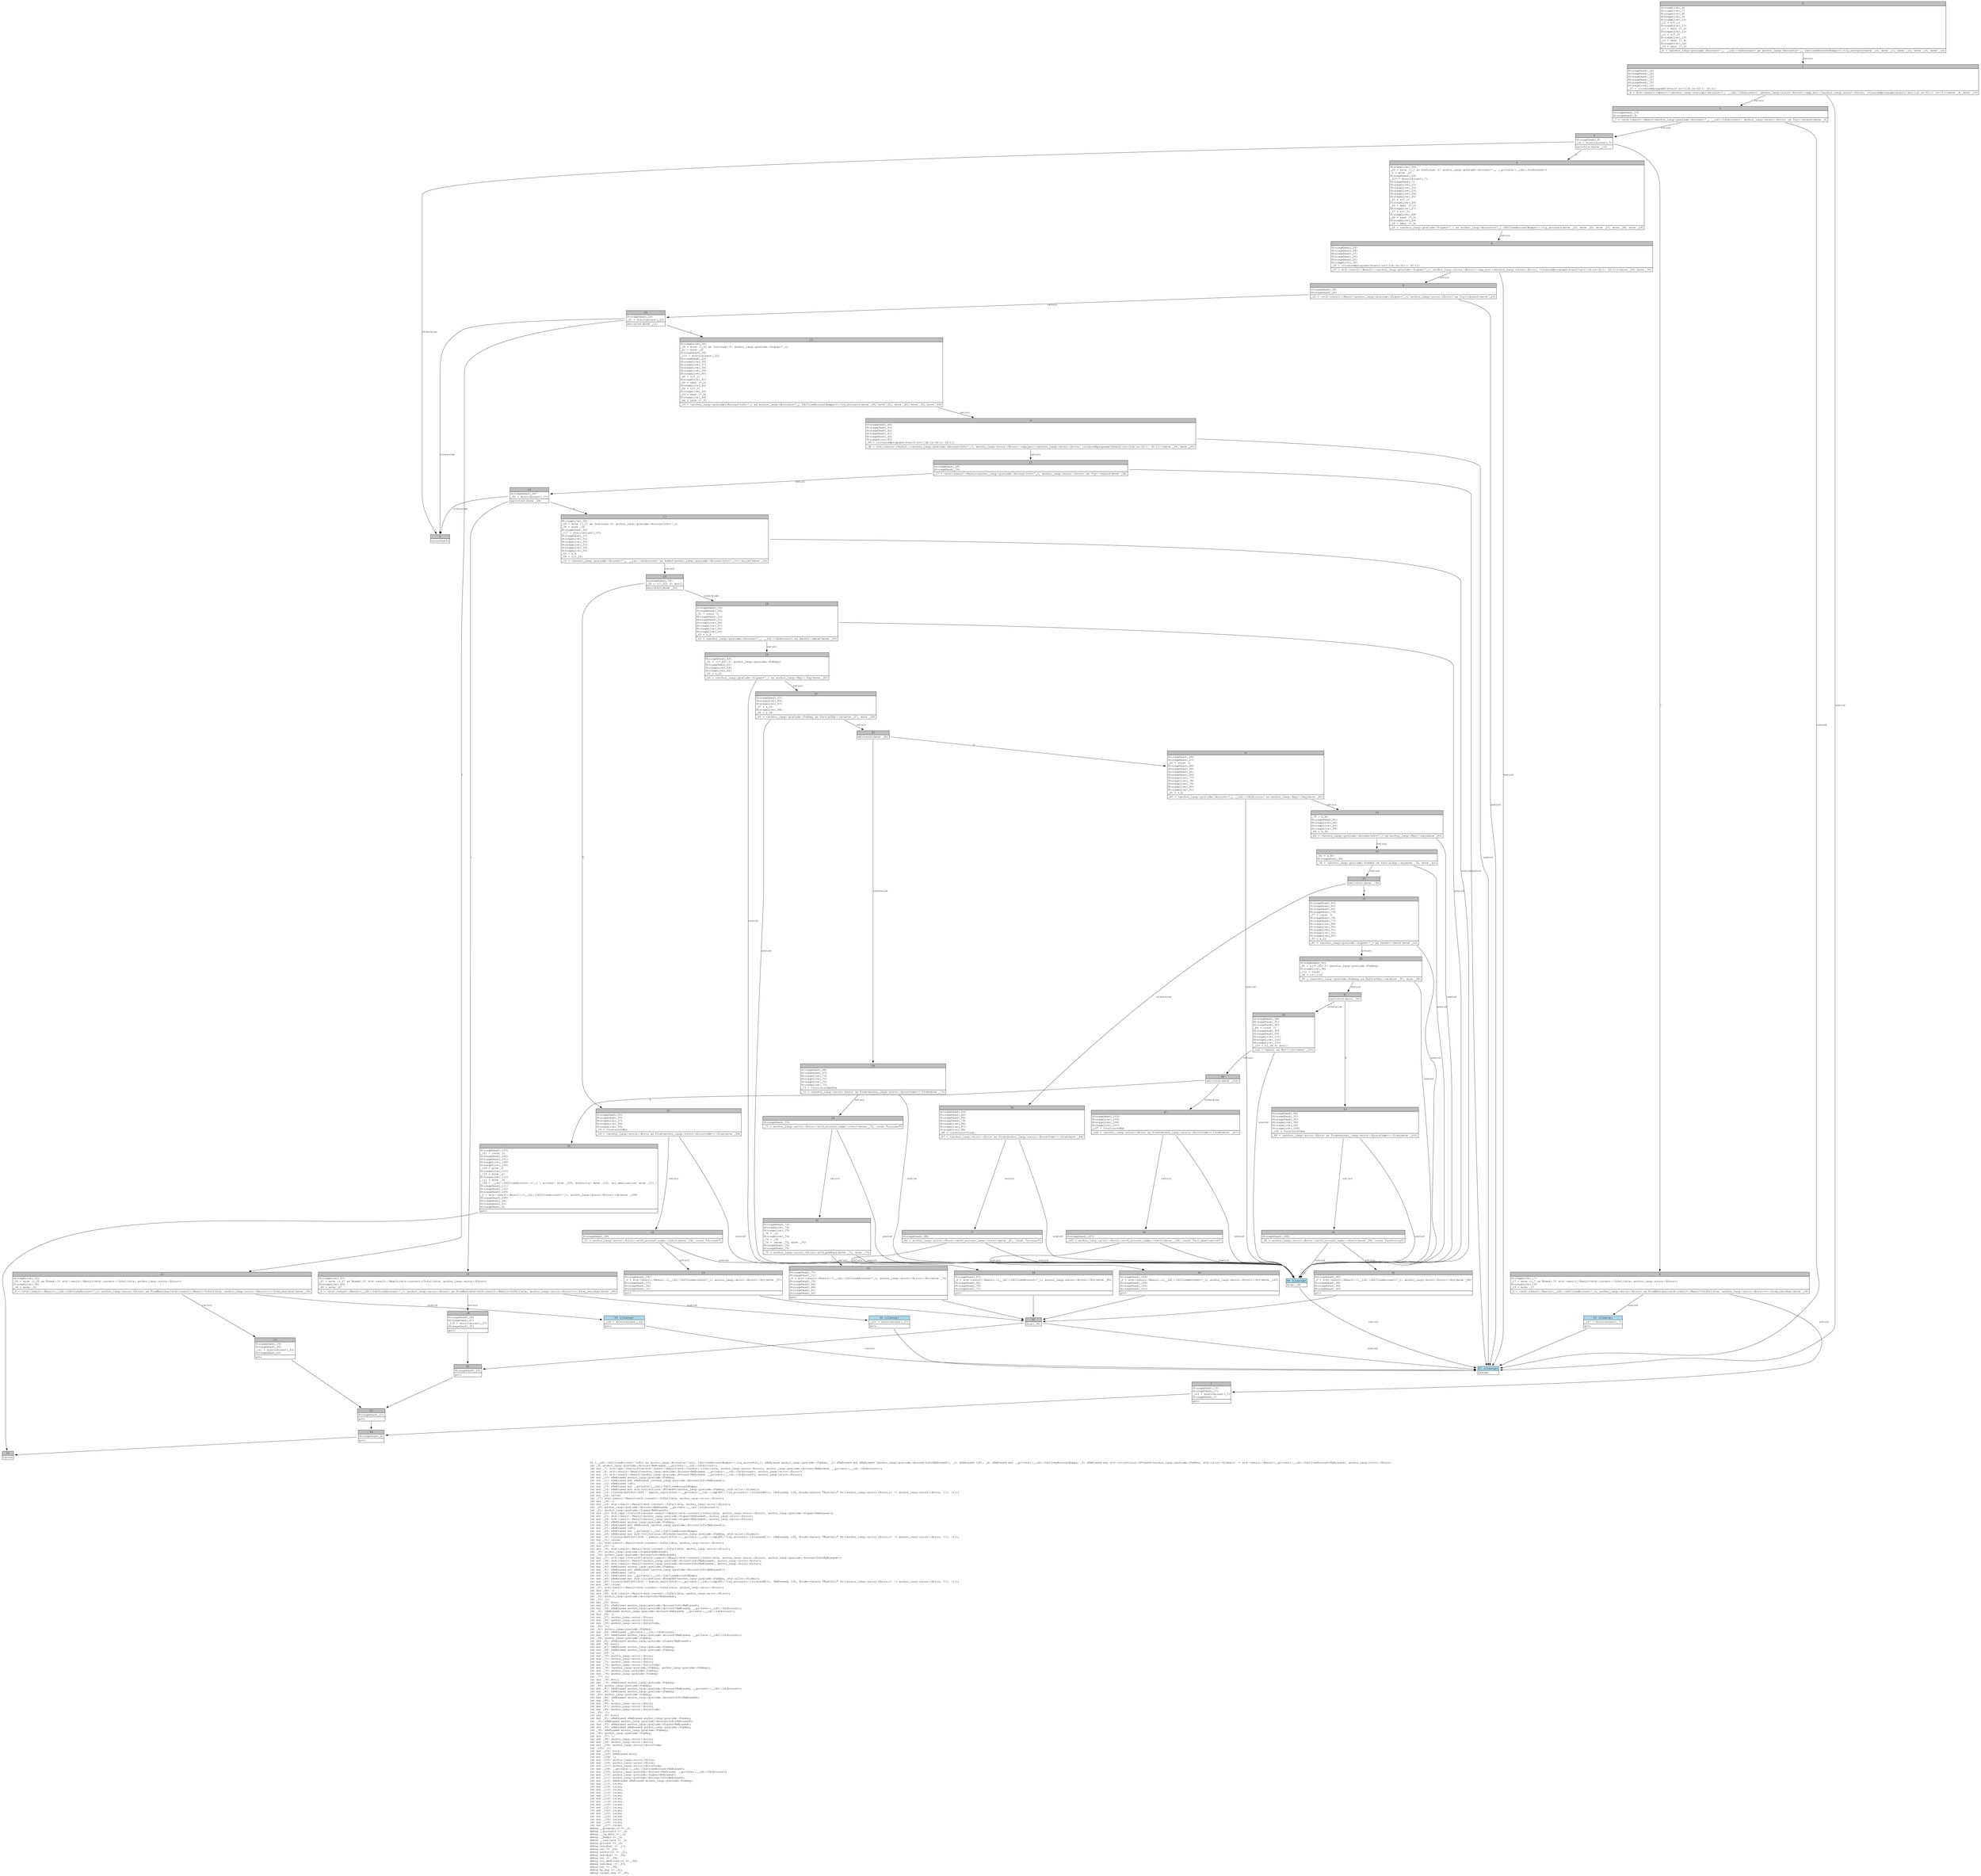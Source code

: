 digraph Mir_0_3228 {
    graph [fontname="Courier, monospace"];
    node [fontname="Courier, monospace"];
    edge [fontname="Courier, monospace"];
    label=<fn &lt;__idl::IdlCloseAccount&lt;'info&gt; as anchor_lang::Accounts&lt;'info, IdlCloseAccountBumps&gt;&gt;::try_accounts(_1: &amp;ReErased anchor_lang::prelude::Pubkey, _2: &amp;ReErased mut &amp;ReErased [anchor_lang::prelude::AccountInfo&lt;ReErased&gt;], _3: &amp;ReErased [u8], _4: &amp;ReErased mut __private::__idl::IdlCloseAccountBumps, _5: &amp;ReErased mut std::collections::BTreeSet&lt;anchor_lang::prelude::Pubkey, std::alloc::Global&gt;) -&gt; std::result::Result&lt;__private::__idl::IdlCloseAccount&lt;ReErased&gt;, anchor_lang::error::Error&gt;<br align="left"/>let _6: anchor_lang::prelude::Account&lt;ReErased, __private::__idl::IdlAccount&gt;;<br align="left"/>let mut _7: std::ops::ControlFlow&lt;std::result::Result&lt;std::convert::Infallible, anchor_lang::error::Error&gt;, anchor_lang::prelude::Account&lt;ReErased, __private::__idl::IdlAccount&gt;&gt;;<br align="left"/>let mut _8: std::result::Result&lt;anchor_lang::prelude::Account&lt;ReErased, __private::__idl::IdlAccount&gt;, anchor_lang::error::Error&gt;;<br align="left"/>let mut _9: std::result::Result&lt;anchor_lang::prelude::Account&lt;ReErased, __private::__idl::IdlAccount&gt;, anchor_lang::error::Error&gt;;<br align="left"/>let mut _10: &amp;ReErased anchor_lang::prelude::Pubkey;<br align="left"/>let mut _11: &amp;ReErased mut &amp;ReErased [anchor_lang::prelude::AccountInfo&lt;ReErased&gt;];<br align="left"/>let mut _12: &amp;ReErased [u8];<br align="left"/>let mut _13: &amp;ReErased mut __private::__idl::IdlCloseAccountBumps;<br align="left"/>let mut _14: &amp;ReErased mut std::collections::BTreeSet&lt;anchor_lang::prelude::Pubkey, std::alloc::Global&gt;;<br align="left"/>let mut _15: Closure(DefId(0:3229 ~ kamino_vault[b3c4]::__private::__idl::{impl#3}::try_accounts::{closure#0}), [ReErased, i32, Binder(extern &quot;RustCall&quot; fn((anchor_lang::error::Error,)) -&gt; anchor_lang::error::Error, []), ()]);<br align="left"/>let mut _16: isize;<br align="left"/>let _17: std::result::Result&lt;std::convert::Infallible, anchor_lang::error::Error&gt;;<br align="left"/>let mut _18: !;<br align="left"/>let mut _19: std::result::Result&lt;std::convert::Infallible, anchor_lang::error::Error&gt;;<br align="left"/>let _20: anchor_lang::prelude::Account&lt;ReErased, __private::__idl::IdlAccount&gt;;<br align="left"/>let _21: anchor_lang::prelude::Signer&lt;ReErased&gt;;<br align="left"/>let mut _22: std::ops::ControlFlow&lt;std::result::Result&lt;std::convert::Infallible, anchor_lang::error::Error&gt;, anchor_lang::prelude::Signer&lt;ReErased&gt;&gt;;<br align="left"/>let mut _23: std::result::Result&lt;anchor_lang::prelude::Signer&lt;ReErased&gt;, anchor_lang::error::Error&gt;;<br align="left"/>let mut _24: std::result::Result&lt;anchor_lang::prelude::Signer&lt;ReErased&gt;, anchor_lang::error::Error&gt;;<br align="left"/>let mut _25: &amp;ReErased anchor_lang::prelude::Pubkey;<br align="left"/>let mut _26: &amp;ReErased mut &amp;ReErased [anchor_lang::prelude::AccountInfo&lt;ReErased&gt;];<br align="left"/>let mut _27: &amp;ReErased [u8];<br align="left"/>let mut _28: &amp;ReErased mut __private::__idl::IdlCloseAccountBumps;<br align="left"/>let mut _29: &amp;ReErased mut std::collections::BTreeSet&lt;anchor_lang::prelude::Pubkey, std::alloc::Global&gt;;<br align="left"/>let mut _30: Closure(DefId(0:3230 ~ kamino_vault[b3c4]::__private::__idl::{impl#3}::try_accounts::{closure#1}), [ReErased, i32, Binder(extern &quot;RustCall&quot; fn((anchor_lang::error::Error,)) -&gt; anchor_lang::error::Error, []), ()]);<br align="left"/>let mut _31: isize;<br align="left"/>let _32: std::result::Result&lt;std::convert::Infallible, anchor_lang::error::Error&gt;;<br align="left"/>let mut _33: !;<br align="left"/>let mut _34: std::result::Result&lt;std::convert::Infallible, anchor_lang::error::Error&gt;;<br align="left"/>let _35: anchor_lang::prelude::Signer&lt;ReErased&gt;;<br align="left"/>let _36: anchor_lang::prelude::AccountInfo&lt;ReErased&gt;;<br align="left"/>let mut _37: std::ops::ControlFlow&lt;std::result::Result&lt;std::convert::Infallible, anchor_lang::error::Error&gt;, anchor_lang::prelude::AccountInfo&lt;ReErased&gt;&gt;;<br align="left"/>let mut _38: std::result::Result&lt;anchor_lang::prelude::AccountInfo&lt;ReErased&gt;, anchor_lang::error::Error&gt;;<br align="left"/>let mut _39: std::result::Result&lt;anchor_lang::prelude::AccountInfo&lt;ReErased&gt;, anchor_lang::error::Error&gt;;<br align="left"/>let mut _40: &amp;ReErased anchor_lang::prelude::Pubkey;<br align="left"/>let mut _41: &amp;ReErased mut &amp;ReErased [anchor_lang::prelude::AccountInfo&lt;ReErased&gt;];<br align="left"/>let mut _42: &amp;ReErased [u8];<br align="left"/>let mut _43: &amp;ReErased mut __private::__idl::IdlCloseAccountBumps;<br align="left"/>let mut _44: &amp;ReErased mut std::collections::BTreeSet&lt;anchor_lang::prelude::Pubkey, std::alloc::Global&gt;;<br align="left"/>let mut _45: Closure(DefId(0:3231 ~ kamino_vault[b3c4]::__private::__idl::{impl#3}::try_accounts::{closure#2}), [ReErased, i32, Binder(extern &quot;RustCall&quot; fn((anchor_lang::error::Error,)) -&gt; anchor_lang::error::Error, []), ()]);<br align="left"/>let mut _46: isize;<br align="left"/>let _47: std::result::Result&lt;std::convert::Infallible, anchor_lang::error::Error&gt;;<br align="left"/>let mut _48: !;<br align="left"/>let mut _49: std::result::Result&lt;std::convert::Infallible, anchor_lang::error::Error&gt;;<br align="left"/>let _50: anchor_lang::prelude::AccountInfo&lt;ReErased&gt;;<br align="left"/>let _51: ();<br align="left"/>let mut _52: bool;<br align="left"/>let mut _53: &amp;ReErased anchor_lang::prelude::AccountInfo&lt;ReErased&gt;;<br align="left"/>let mut _54: &amp;ReErased anchor_lang::prelude::Account&lt;ReErased, __private::__idl::IdlAccount&gt;;<br align="left"/>let _55: &amp;ReErased anchor_lang::prelude::Account&lt;ReErased, __private::__idl::IdlAccount&gt;;<br align="left"/>let mut _56: !;<br align="left"/>let mut _57: anchor_lang::error::Error;<br align="left"/>let mut _58: anchor_lang::error::Error;<br align="left"/>let mut _59: anchor_lang::error::ErrorCode;<br align="left"/>let _60: ();<br align="left"/>let _61: anchor_lang::prelude::Pubkey;<br align="left"/>let mut _62: &amp;ReErased __private::__idl::IdlAccount;<br align="left"/>let mut _63: &amp;ReErased anchor_lang::prelude::Account&lt;ReErased, __private::__idl::IdlAccount&gt;;<br align="left"/>let _64: anchor_lang::prelude::Pubkey;<br align="left"/>let mut _65: &amp;ReErased anchor_lang::prelude::Signer&lt;ReErased&gt;;<br align="left"/>let mut _66: bool;<br align="left"/>let mut _67: &amp;ReErased anchor_lang::prelude::Pubkey;<br align="left"/>let mut _68: &amp;ReErased anchor_lang::prelude::Pubkey;<br align="left"/>let mut _69: !;<br align="left"/>let mut _70: anchor_lang::error::Error;<br align="left"/>let mut _71: anchor_lang::error::Error;<br align="left"/>let mut _72: anchor_lang::error::Error;<br align="left"/>let mut _73: anchor_lang::error::ErrorCode;<br align="left"/>let mut _74: (anchor_lang::prelude::Pubkey, anchor_lang::prelude::Pubkey);<br align="left"/>let mut _75: anchor_lang::prelude::Pubkey;<br align="left"/>let mut _76: anchor_lang::prelude::Pubkey;<br align="left"/>let _77: ();<br align="left"/>let mut _78: bool;<br align="left"/>let mut _79: &amp;ReErased anchor_lang::prelude::Pubkey;<br align="left"/>let _80: anchor_lang::prelude::Pubkey;<br align="left"/>let mut _81: &amp;ReErased anchor_lang::prelude::Account&lt;ReErased, __private::__idl::IdlAccount&gt;;<br align="left"/>let mut _82: &amp;ReErased anchor_lang::prelude::Pubkey;<br align="left"/>let _83: anchor_lang::prelude::Pubkey;<br align="left"/>let mut _84: &amp;ReErased anchor_lang::prelude::AccountInfo&lt;ReErased&gt;;<br align="left"/>let mut _85: !;<br align="left"/>let mut _86: anchor_lang::error::Error;<br align="left"/>let mut _87: anchor_lang::error::Error;<br align="left"/>let mut _88: anchor_lang::error::ErrorCode;<br align="left"/>let _89: ();<br align="left"/>let mut _90: bool;<br align="left"/>let mut _91: &amp;ReErased &amp;ReErased anchor_lang::prelude::Pubkey;<br align="left"/>let _92: &amp;ReErased anchor_lang::prelude::AccountInfo&lt;ReErased&gt;;<br align="left"/>let mut _93: &amp;ReErased anchor_lang::prelude::Signer&lt;ReErased&gt;;<br align="left"/>let mut _94: &amp;ReErased &amp;ReErased anchor_lang::prelude::Pubkey;<br align="left"/>let _95: &amp;ReErased anchor_lang::prelude::Pubkey;<br align="left"/>let _96: anchor_lang::prelude::Pubkey;<br align="left"/>let mut _97: !;<br align="left"/>let mut _98: anchor_lang::error::Error;<br align="left"/>let mut _99: anchor_lang::error::Error;<br align="left"/>let mut _100: anchor_lang::error::ErrorCode;<br align="left"/>let _101: ();<br align="left"/>let mut _102: bool;<br align="left"/>let mut _103: &amp;ReErased bool;<br align="left"/>let mut _104: !;<br align="left"/>let mut _105: anchor_lang::error::Error;<br align="left"/>let mut _106: anchor_lang::error::Error;<br align="left"/>let mut _107: anchor_lang::error::ErrorCode;<br align="left"/>let mut _108: __private::__idl::IdlCloseAccount&lt;ReErased&gt;;<br align="left"/>let mut _109: anchor_lang::prelude::Account&lt;ReErased, __private::__idl::IdlAccount&gt;;<br align="left"/>let mut _110: anchor_lang::prelude::Signer&lt;ReErased&gt;;<br align="left"/>let mut _111: anchor_lang::prelude::AccountInfo&lt;ReErased&gt;;<br align="left"/>let mut _112: &amp;ReErased &amp;ReErased anchor_lang::prelude::Pubkey;<br align="left"/>let mut _113: isize;<br align="left"/>let mut _114: isize;<br align="left"/>let mut _115: isize;<br align="left"/>let mut _116: isize;<br align="left"/>let mut _117: isize;<br align="left"/>let mut _118: isize;<br align="left"/>let mut _119: isize;<br align="left"/>let mut _120: isize;<br align="left"/>let mut _121: isize;<br align="left"/>let mut _122: isize;<br align="left"/>let mut _123: isize;<br align="left"/>let mut _124: isize;<br align="left"/>let mut _125: isize;<br align="left"/>let mut _126: isize;<br align="left"/>let mut _127: isize;<br align="left"/>debug __program_id =&gt; _1;<br align="left"/>debug __accounts =&gt; _2;<br align="left"/>debug __ix_data =&gt; _3;<br align="left"/>debug __bumps =&gt; _4;<br align="left"/>debug __reallocs =&gt; _5;<br align="left"/>debug account =&gt; _6;<br align="left"/>debug residual =&gt; _17;<br align="left"/>debug val =&gt; _20;<br align="left"/>debug authority =&gt; _21;<br align="left"/>debug residual =&gt; _32;<br align="left"/>debug val =&gt; _35;<br align="left"/>debug sol_destination =&gt; _36;<br align="left"/>debug residual =&gt; _47;<br align="left"/>debug val =&gt; _50;<br align="left"/>debug my_key =&gt; _61;<br align="left"/>debug target_key =&gt; _64;<br align="left"/>>;
    bb0__0_3228 [shape="none", label=<<table border="0" cellborder="1" cellspacing="0"><tr><td bgcolor="gray" align="center" colspan="1">0</td></tr><tr><td align="left" balign="left">StorageLive(_6)<br/>StorageLive(_7)<br/>StorageLive(_8)<br/>StorageLive(_9)<br/>StorageLive(_10)<br/>_10 = &amp;(*_1)<br/>StorageLive(_11)<br/>_11 = &amp;mut (*_2)<br/>StorageLive(_12)<br/>_12 = &amp;(*_3)<br/>StorageLive(_13)<br/>_13 = &amp;mut (*_4)<br/>StorageLive(_14)<br/>_14 = &amp;mut (*_5)<br/></td></tr><tr><td align="left">_9 = &lt;anchor_lang::prelude::Account&lt;'_, __idl::IdlAccount&gt; as anchor_lang::Accounts&lt;'_, IdlCloseAccountBumps&gt;&gt;::try_accounts(move _10, move _11, move _12, move _13, move _14)</td></tr></table>>];
    bb1__0_3228 [shape="none", label=<<table border="0" cellborder="1" cellspacing="0"><tr><td bgcolor="gray" align="center" colspan="1">1</td></tr><tr><td align="left" balign="left">StorageDead(_14)<br/>StorageDead(_13)<br/>StorageDead(_12)<br/>StorageDead(_11)<br/>StorageDead(_10)<br/>StorageLive(_15)<br/>_15 = {closure@programs\kvault\src\lib.rs:32:1: 32:11}<br/></td></tr><tr><td align="left">_8 = std::result::Result::&lt;anchor_lang::prelude::Account&lt;'_, __idl::IdlAccount&gt;, anchor_lang::error::Error&gt;::map_err::&lt;anchor_lang::error::Error, {closure@programs\kvault\src\lib.rs:32:1: 32:11}&gt;(move _9, move _15)</td></tr></table>>];
    bb2__0_3228 [shape="none", label=<<table border="0" cellborder="1" cellspacing="0"><tr><td bgcolor="gray" align="center" colspan="1">2</td></tr><tr><td align="left" balign="left">StorageDead(_15)<br/>StorageDead(_9)<br/></td></tr><tr><td align="left">_7 = &lt;std::result::Result&lt;anchor_lang::prelude::Account&lt;'_, __idl::IdlAccount&gt;, anchor_lang::error::Error&gt; as Try&gt;::branch(move _8)</td></tr></table>>];
    bb3__0_3228 [shape="none", label=<<table border="0" cellborder="1" cellspacing="0"><tr><td bgcolor="gray" align="center" colspan="1">3</td></tr><tr><td align="left" balign="left">StorageDead(_8)<br/>_16 = discriminant(_7)<br/></td></tr><tr><td align="left">switchInt(move _16)</td></tr></table>>];
    bb4__0_3228 [shape="none", label=<<table border="0" cellborder="1" cellspacing="0"><tr><td bgcolor="gray" align="center" colspan="1">4</td></tr><tr><td align="left" balign="left">StorageLive(_20)<br/>_20 = move ((_7 as Continue).0: anchor_lang::prelude::Account&lt;'_, __private::__idl::IdlAccount&gt;)<br/>_6 = move _20<br/>StorageDead(_20)<br/>_113 = discriminant(_7)<br/>StorageDead(_7)<br/>StorageLive(_21)<br/>StorageLive(_22)<br/>StorageLive(_23)<br/>StorageLive(_24)<br/>StorageLive(_25)<br/>_25 = &amp;(*_1)<br/>StorageLive(_26)<br/>_26 = &amp;mut (*_2)<br/>StorageLive(_27)<br/>_27 = &amp;(*_3)<br/>StorageLive(_28)<br/>_28 = &amp;mut (*_4)<br/>StorageLive(_29)<br/>_29 = &amp;mut (*_5)<br/></td></tr><tr><td align="left">_24 = &lt;anchor_lang::prelude::Signer&lt;'_&gt; as anchor_lang::Accounts&lt;'_, IdlCloseAccountBumps&gt;&gt;::try_accounts(move _25, move _26, move _27, move _28, move _29)</td></tr></table>>];
    bb5__0_3228 [shape="none", label=<<table border="0" cellborder="1" cellspacing="0"><tr><td bgcolor="gray" align="center" colspan="1">5</td></tr><tr><td align="left">unreachable</td></tr></table>>];
    bb6__0_3228 [shape="none", label=<<table border="0" cellborder="1" cellspacing="0"><tr><td bgcolor="gray" align="center" colspan="1">6</td></tr><tr><td align="left" balign="left">StorageLive(_17)<br/>_17 = move ((_7 as Break).0: std::result::Result&lt;std::convert::Infallible, anchor_lang::error::Error&gt;)<br/>StorageLive(_19)<br/>_19 = move _17<br/></td></tr><tr><td align="left">_0 = &lt;std::result::Result&lt;__idl::IdlCloseAccount&lt;'_&gt;, anchor_lang::error::Error&gt; as FromResidual&lt;std::result::Result&lt;Infallible, anchor_lang::error::Error&gt;&gt;&gt;::from_residual(move _19)</td></tr></table>>];
    bb7__0_3228 [shape="none", label=<<table border="0" cellborder="1" cellspacing="0"><tr><td bgcolor="gray" align="center" colspan="1">7</td></tr><tr><td align="left" balign="left">StorageDead(_19)<br/>StorageDead(_17)<br/>_123 = discriminant(_7)<br/>StorageDead(_7)<br/></td></tr><tr><td align="left">goto</td></tr></table>>];
    bb8__0_3228 [shape="none", label=<<table border="0" cellborder="1" cellspacing="0"><tr><td bgcolor="gray" align="center" colspan="1">8</td></tr><tr><td align="left" balign="left">StorageDead(_29)<br/>StorageDead(_28)<br/>StorageDead(_27)<br/>StorageDead(_26)<br/>StorageDead(_25)<br/>StorageLive(_30)<br/>_30 = {closure@programs\kvault\src\lib.rs:32:1: 32:11}<br/></td></tr><tr><td align="left">_23 = std::result::Result::&lt;anchor_lang::prelude::Signer&lt;'_&gt;, anchor_lang::error::Error&gt;::map_err::&lt;anchor_lang::error::Error, {closure@programs\kvault\src\lib.rs:32:1: 32:11}&gt;(move _24, move _30)</td></tr></table>>];
    bb9__0_3228 [shape="none", label=<<table border="0" cellborder="1" cellspacing="0"><tr><td bgcolor="gray" align="center" colspan="1">9</td></tr><tr><td align="left" balign="left">StorageDead(_30)<br/>StorageDead(_24)<br/></td></tr><tr><td align="left">_22 = &lt;std::result::Result&lt;anchor_lang::prelude::Signer&lt;'_&gt;, anchor_lang::error::Error&gt; as Try&gt;::branch(move _23)</td></tr></table>>];
    bb10__0_3228 [shape="none", label=<<table border="0" cellborder="1" cellspacing="0"><tr><td bgcolor="gray" align="center" colspan="1">10</td></tr><tr><td align="left" balign="left">StorageDead(_23)<br/>_31 = discriminant(_22)<br/></td></tr><tr><td align="left">switchInt(move _31)</td></tr></table>>];
    bb11__0_3228 [shape="none", label=<<table border="0" cellborder="1" cellspacing="0"><tr><td bgcolor="gray" align="center" colspan="1">11</td></tr><tr><td align="left" balign="left">StorageLive(_35)<br/>_35 = move ((_22 as Continue).0: anchor_lang::prelude::Signer&lt;'_&gt;)<br/>_21 = move _35<br/>StorageDead(_35)<br/>_115 = discriminant(_22)<br/>StorageDead(_22)<br/>StorageLive(_36)<br/>StorageLive(_37)<br/>StorageLive(_38)<br/>StorageLive(_39)<br/>StorageLive(_40)<br/>_40 = &amp;(*_1)<br/>StorageLive(_41)<br/>_41 = &amp;mut (*_2)<br/>StorageLive(_42)<br/>_42 = &amp;(*_3)<br/>StorageLive(_43)<br/>_43 = &amp;mut (*_4)<br/>StorageLive(_44)<br/>_44 = &amp;mut (*_5)<br/></td></tr><tr><td align="left">_39 = &lt;anchor_lang::prelude::AccountInfo&lt;'_&gt; as anchor_lang::Accounts&lt;'_, IdlCloseAccountBumps&gt;&gt;::try_accounts(move _40, move _41, move _42, move _43, move _44)</td></tr></table>>];
    bb12__0_3228 [shape="none", label=<<table border="0" cellborder="1" cellspacing="0"><tr><td bgcolor="gray" align="center" colspan="1">12</td></tr><tr><td align="left" balign="left">StorageLive(_32)<br/>_32 = move ((_22 as Break).0: std::result::Result&lt;std::convert::Infallible, anchor_lang::error::Error&gt;)<br/>StorageLive(_34)<br/>_34 = move _32<br/></td></tr><tr><td align="left">_0 = &lt;std::result::Result&lt;__idl::IdlCloseAccount&lt;'_&gt;, anchor_lang::error::Error&gt; as FromResidual&lt;std::result::Result&lt;Infallible, anchor_lang::error::Error&gt;&gt;&gt;::from_residual(move _34)</td></tr></table>>];
    bb13__0_3228 [shape="none", label=<<table border="0" cellborder="1" cellspacing="0"><tr><td bgcolor="gray" align="center" colspan="1">13</td></tr><tr><td align="left" balign="left">StorageDead(_34)<br/>StorageDead(_32)<br/>_121 = discriminant(_22)<br/>StorageDead(_22)<br/></td></tr><tr><td align="left">goto</td></tr></table>>];
    bb14__0_3228 [shape="none", label=<<table border="0" cellborder="1" cellspacing="0"><tr><td bgcolor="gray" align="center" colspan="1">14</td></tr><tr><td align="left" balign="left">StorageDead(_44)<br/>StorageDead(_43)<br/>StorageDead(_42)<br/>StorageDead(_41)<br/>StorageDead(_40)<br/>StorageLive(_45)<br/>_45 = {closure@programs\kvault\src\lib.rs:32:1: 32:11}<br/></td></tr><tr><td align="left">_38 = std::result::Result::&lt;anchor_lang::prelude::AccountInfo&lt;'_&gt;, anchor_lang::error::Error&gt;::map_err::&lt;anchor_lang::error::Error, {closure@programs\kvault\src\lib.rs:32:1: 32:11}&gt;(move _39, move _45)</td></tr></table>>];
    bb15__0_3228 [shape="none", label=<<table border="0" cellborder="1" cellspacing="0"><tr><td bgcolor="gray" align="center" colspan="1">15</td></tr><tr><td align="left" balign="left">StorageDead(_45)<br/>StorageDead(_39)<br/></td></tr><tr><td align="left">_37 = &lt;std::result::Result&lt;anchor_lang::prelude::AccountInfo&lt;'_&gt;, anchor_lang::error::Error&gt; as Try&gt;::branch(move _38)</td></tr></table>>];
    bb16__0_3228 [shape="none", label=<<table border="0" cellborder="1" cellspacing="0"><tr><td bgcolor="gray" align="center" colspan="1">16</td></tr><tr><td align="left" balign="left">StorageDead(_38)<br/>_46 = discriminant(_37)<br/></td></tr><tr><td align="left">switchInt(move _46)</td></tr></table>>];
    bb17__0_3228 [shape="none", label=<<table border="0" cellborder="1" cellspacing="0"><tr><td bgcolor="gray" align="center" colspan="1">17</td></tr><tr><td align="left" balign="left">StorageLive(_50)<br/>_50 = move ((_37 as Continue).0: anchor_lang::prelude::AccountInfo&lt;'_&gt;)<br/>_36 = move _50<br/>StorageDead(_50)<br/>_117 = discriminant(_37)<br/>StorageDead(_37)<br/>StorageLive(_51)<br/>StorageLive(_52)<br/>StorageLive(_53)<br/>StorageLive(_54)<br/>StorageLive(_55)<br/>_55 = &amp;_6<br/>_54 = &amp;(*_55)<br/></td></tr><tr><td align="left">_53 = &lt;anchor_lang::prelude::Account&lt;'_, __idl::IdlAccount&gt; as AsRef&lt;anchor_lang::prelude::AccountInfo&lt;'_&gt;&gt;&gt;::as_ref(move _54)</td></tr></table>>];
    bb18__0_3228 [shape="none", label=<<table border="0" cellborder="1" cellspacing="0"><tr><td bgcolor="gray" align="center" colspan="1">18</td></tr><tr><td align="left" balign="left">StorageLive(_47)<br/>_47 = move ((_37 as Break).0: std::result::Result&lt;std::convert::Infallible, anchor_lang::error::Error&gt;)<br/>StorageLive(_49)<br/>_49 = move _47<br/></td></tr><tr><td align="left">_0 = &lt;std::result::Result&lt;__idl::IdlCloseAccount&lt;'_&gt;, anchor_lang::error::Error&gt; as FromResidual&lt;std::result::Result&lt;Infallible, anchor_lang::error::Error&gt;&gt;&gt;::from_residual(move _49)</td></tr></table>>];
    bb19__0_3228 [shape="none", label=<<table border="0" cellborder="1" cellspacing="0"><tr><td bgcolor="gray" align="center" colspan="1">19</td></tr><tr><td align="left" balign="left">StorageDead(_49)<br/>StorageDead(_47)<br/>_119 = discriminant(_37)<br/>StorageDead(_37)<br/></td></tr><tr><td align="left">goto</td></tr></table>>];
    bb20__0_3228 [shape="none", label=<<table border="0" cellborder="1" cellspacing="0"><tr><td bgcolor="gray" align="center" colspan="1">20</td></tr><tr><td align="left" balign="left">StorageDead(_54)<br/>_52 = ((*_53).6: bool)<br/></td></tr><tr><td align="left">switchInt(move _52)</td></tr></table>>];
    bb21__0_3228 [shape="none", label=<<table border="0" cellborder="1" cellspacing="0"><tr><td bgcolor="gray" align="center" colspan="1">21</td></tr><tr><td align="left" balign="left">StorageDead(_55)<br/>StorageDead(_53)<br/>StorageLive(_57)<br/>StorageLive(_58)<br/>StorageLive(_59)<br/>_59 = ConstraintMut<br/></td></tr><tr><td align="left">_58 = &lt;anchor_lang::error::Error as From&lt;anchor_lang::error::ErrorCode&gt;&gt;::from(move _59)</td></tr></table>>];
    bb22__0_3228 [shape="none", label=<<table border="0" cellborder="1" cellspacing="0"><tr><td bgcolor="gray" align="center" colspan="1">22</td></tr><tr><td align="left" balign="left">StorageDead(_59)<br/></td></tr><tr><td align="left">_57 = anchor_lang::error::Error::with_account_name::&lt;&amp;str&gt;(move _58, const &quot;account&quot;)</td></tr></table>>];
    bb23__0_3228 [shape="none", label=<<table border="0" cellborder="1" cellspacing="0"><tr><td bgcolor="gray" align="center" colspan="1">23</td></tr><tr><td align="left" balign="left">StorageDead(_58)<br/>_0 = std::result::Result::&lt;__idl::IdlCloseAccount&lt;'_&gt;, anchor_lang::error::Error&gt;::Err(move _57)<br/>StorageDead(_57)<br/>StorageDead(_52)<br/>StorageDead(_51)<br/></td></tr><tr><td align="left">goto</td></tr></table>>];
    bb24__0_3228 [shape="none", label=<<table border="0" cellborder="1" cellspacing="0"><tr><td bgcolor="gray" align="center" colspan="1">24</td></tr><tr><td align="left" balign="left">StorageDead(_55)<br/>StorageDead(_53)<br/>_51 = const ()<br/>StorageDead(_52)<br/>StorageDead(_51)<br/>StorageLive(_60)<br/>StorageLive(_61)<br/>StorageLive(_62)<br/>StorageLive(_63)<br/>_63 = &amp;_6<br/></td></tr><tr><td align="left">_62 = &lt;anchor_lang::prelude::Account&lt;'_, __idl::IdlAccount&gt; as Deref&gt;::deref(move _63)</td></tr></table>>];
    bb25__0_3228 [shape="none", label=<<table border="0" cellborder="1" cellspacing="0"><tr><td bgcolor="gray" align="center" colspan="1">25</td></tr><tr><td align="left" balign="left">StorageDead(_63)<br/>_61 = ((*_62).0: anchor_lang::prelude::Pubkey)<br/>StorageDead(_62)<br/>StorageLive(_64)<br/>StorageLive(_65)<br/>_65 = &amp;_21<br/></td></tr><tr><td align="left">_64 = &lt;anchor_lang::prelude::Signer&lt;'_&gt; as anchor_lang::Key&gt;::key(move _65)</td></tr></table>>];
    bb26__0_3228 [shape="none", label=<<table border="0" cellborder="1" cellspacing="0"><tr><td bgcolor="gray" align="center" colspan="1">26</td></tr><tr><td align="left" balign="left">StorageDead(_65)<br/>StorageLive(_66)<br/>StorageLive(_67)<br/>_67 = &amp;_61<br/>StorageLive(_68)<br/>_68 = &amp;_64<br/></td></tr><tr><td align="left">_66 = &lt;anchor_lang::prelude::Pubkey as PartialEq&gt;::ne(move _67, move _68)</td></tr></table>>];
    bb27__0_3228 [shape="none", label=<<table border="0" cellborder="1" cellspacing="0"><tr><td bgcolor="gray" align="center" colspan="1">27</td></tr><tr><td align="left">switchInt(move _66)</td></tr></table>>];
    bb28__0_3228 [shape="none", label=<<table border="0" cellborder="1" cellspacing="0"><tr><td bgcolor="gray" align="center" colspan="1">28</td></tr><tr><td align="left" balign="left">StorageDead(_68)<br/>StorageDead(_67)<br/>StorageLive(_70)<br/>StorageLive(_71)<br/>StorageLive(_72)<br/>StorageLive(_73)<br/>_73 = ConstraintHasOne<br/></td></tr><tr><td align="left">_72 = &lt;anchor_lang::error::Error as From&lt;anchor_lang::error::ErrorCode&gt;&gt;::from(move _73)</td></tr></table>>];
    bb29__0_3228 [shape="none", label=<<table border="0" cellborder="1" cellspacing="0"><tr><td bgcolor="gray" align="center" colspan="1">29</td></tr><tr><td align="left" balign="left">StorageDead(_73)<br/></td></tr><tr><td align="left">_71 = anchor_lang::error::Error::with_account_name::&lt;&amp;str&gt;(move _72, const &quot;account&quot;)</td></tr></table>>];
    bb30__0_3228 [shape="none", label=<<table border="0" cellborder="1" cellspacing="0"><tr><td bgcolor="gray" align="center" colspan="1">30</td></tr><tr><td align="left" balign="left">StorageDead(_72)<br/>StorageLive(_74)<br/>StorageLive(_75)<br/>_75 = _61<br/>StorageLive(_76)<br/>_76 = _64<br/>_74 = (move _75, move _76)<br/>StorageDead(_76)<br/>StorageDead(_75)<br/></td></tr><tr><td align="left">_70 = anchor_lang::error::Error::with_pubkeys(move _71, move _74)</td></tr></table>>];
    bb31__0_3228 [shape="none", label=<<table border="0" cellborder="1" cellspacing="0"><tr><td bgcolor="gray" align="center" colspan="1">31</td></tr><tr><td align="left" balign="left">StorageDead(_74)<br/>StorageDead(_71)<br/>_0 = std::result::Result::&lt;__idl::IdlCloseAccount&lt;'_&gt;, anchor_lang::error::Error&gt;::Err(move _70)<br/>StorageDead(_70)<br/>StorageDead(_66)<br/>StorageDead(_64)<br/>StorageDead(_61)<br/>StorageDead(_60)<br/></td></tr><tr><td align="left">goto</td></tr></table>>];
    bb32__0_3228 [shape="none", label=<<table border="0" cellborder="1" cellspacing="0"><tr><td bgcolor="gray" align="center" colspan="1">32</td></tr><tr><td align="left" balign="left">StorageDead(_68)<br/>StorageDead(_67)<br/>_60 = const ()<br/>StorageDead(_66)<br/>StorageDead(_64)<br/>StorageDead(_61)<br/>StorageDead(_60)<br/>StorageLive(_77)<br/>StorageLive(_78)<br/>StorageLive(_79)<br/>StorageLive(_80)<br/>StorageLive(_81)<br/>_81 = &amp;_6<br/></td></tr><tr><td align="left">_80 = &lt;anchor_lang::prelude::Account&lt;'_, __idl::IdlAccount&gt; as anchor_lang::Key&gt;::key(move _81)</td></tr></table>>];
    bb33__0_3228 [shape="none", label=<<table border="0" cellborder="1" cellspacing="0"><tr><td bgcolor="gray" align="center" colspan="1">33</td></tr><tr><td align="left" balign="left">_79 = &amp;_80<br/>StorageDead(_81)<br/>StorageLive(_82)<br/>StorageLive(_83)<br/>StorageLive(_84)<br/>_84 = &amp;_36<br/></td></tr><tr><td align="left">_83 = &lt;anchor_lang::prelude::AccountInfo&lt;'_&gt; as anchor_lang::Key&gt;::key(move _84)</td></tr></table>>];
    bb34__0_3228 [shape="none", label=<<table border="0" cellborder="1" cellspacing="0"><tr><td bgcolor="gray" align="center" colspan="1">34</td></tr><tr><td align="left" balign="left">_82 = &amp;_83<br/>StorageDead(_84)<br/></td></tr><tr><td align="left">_78 = &lt;anchor_lang::prelude::Pubkey as PartialEq&gt;::eq(move _79, move _82)</td></tr></table>>];
    bb35__0_3228 [shape="none", label=<<table border="0" cellborder="1" cellspacing="0"><tr><td bgcolor="gray" align="center" colspan="1">35</td></tr><tr><td align="left">switchInt(move _78)</td></tr></table>>];
    bb36__0_3228 [shape="none", label=<<table border="0" cellborder="1" cellspacing="0"><tr><td bgcolor="gray" align="center" colspan="1">36</td></tr><tr><td align="left" balign="left">StorageDead(_83)<br/>StorageDead(_82)<br/>StorageDead(_80)<br/>StorageDead(_79)<br/>StorageLive(_86)<br/>StorageLive(_87)<br/>StorageLive(_88)<br/>_88 = ConstraintClose<br/></td></tr><tr><td align="left">_87 = &lt;anchor_lang::error::Error as From&lt;anchor_lang::error::ErrorCode&gt;&gt;::from(move _88)</td></tr></table>>];
    bb37__0_3228 [shape="none", label=<<table border="0" cellborder="1" cellspacing="0"><tr><td bgcolor="gray" align="center" colspan="1">37</td></tr><tr><td align="left" balign="left">StorageDead(_88)<br/></td></tr><tr><td align="left">_86 = anchor_lang::error::Error::with_account_name::&lt;&amp;str&gt;(move _87, const &quot;account&quot;)</td></tr></table>>];
    bb38__0_3228 [shape="none", label=<<table border="0" cellborder="1" cellspacing="0"><tr><td bgcolor="gray" align="center" colspan="1">38</td></tr><tr><td align="left" balign="left">StorageDead(_87)<br/>_0 = std::result::Result::&lt;__idl::IdlCloseAccount&lt;'_&gt;, anchor_lang::error::Error&gt;::Err(move _86)<br/>StorageDead(_86)<br/>StorageDead(_78)<br/>StorageDead(_77)<br/></td></tr><tr><td align="left">goto</td></tr></table>>];
    bb39__0_3228 [shape="none", label=<<table border="0" cellborder="1" cellspacing="0"><tr><td bgcolor="gray" align="center" colspan="1">39</td></tr><tr><td align="left" balign="left">StorageDead(_83)<br/>StorageDead(_82)<br/>StorageDead(_80)<br/>StorageDead(_79)<br/>_77 = const ()<br/>StorageDead(_78)<br/>StorageDead(_77)<br/>StorageLive(_89)<br/>StorageLive(_90)<br/>StorageLive(_91)<br/>StorageLive(_92)<br/>StorageLive(_93)<br/>_93 = &amp;_21<br/></td></tr><tr><td align="left">_92 = &lt;anchor_lang::prelude::Signer&lt;'_&gt; as Deref&gt;::deref(move _93)</td></tr></table>>];
    bb40__0_3228 [shape="none", label=<<table border="0" cellborder="1" cellspacing="0"><tr><td bgcolor="gray" align="center" colspan="1">40</td></tr><tr><td align="left" balign="left">StorageDead(_93)<br/>_91 = &amp;((*_92).0: &amp;anchor_lang::prelude::Pubkey)<br/>StorageLive(_94)<br/>_112 = const _<br/>_94 = &amp;(*_112)<br/></td></tr><tr><td align="left">_90 = &lt;&amp;anchor_lang::prelude::Pubkey as PartialEq&gt;::ne(move _91, move _94)</td></tr></table>>];
    bb41__0_3228 [shape="none", label=<<table border="0" cellborder="1" cellspacing="0"><tr><td bgcolor="gray" align="center" colspan="1">41</td></tr><tr><td align="left">switchInt(move _90)</td></tr></table>>];
    bb42__0_3228 [shape="none", label=<<table border="0" cellborder="1" cellspacing="0"><tr><td bgcolor="gray" align="center" colspan="1">42</td></tr><tr><td align="left" balign="left">StorageDead(_94)<br/>StorageDead(_91)<br/>StorageDead(_92)<br/>_89 = const ()<br/>StorageDead(_90)<br/>StorageDead(_89)<br/>StorageLive(_101)<br/>StorageLive(_102)<br/>StorageLive(_103)<br/>_103 = &amp;(_36.6: bool)<br/></td></tr><tr><td align="left">_102 = &lt;&amp;bool as Not&gt;::not(move _103)</td></tr></table>>];
    bb43__0_3228 [shape="none", label=<<table border="0" cellborder="1" cellspacing="0"><tr><td bgcolor="gray" align="center" colspan="1">43</td></tr><tr><td align="left" balign="left">StorageDead(_94)<br/>StorageDead(_91)<br/>StorageDead(_92)<br/>StorageLive(_98)<br/>StorageLive(_99)<br/>StorageLive(_100)<br/>_100 = ConstraintRaw<br/></td></tr><tr><td align="left">_99 = &lt;anchor_lang::error::Error as From&lt;anchor_lang::error::ErrorCode&gt;&gt;::from(move _100)</td></tr></table>>];
    bb44__0_3228 [shape="none", label=<<table border="0" cellborder="1" cellspacing="0"><tr><td bgcolor="gray" align="center" colspan="1">44</td></tr><tr><td align="left" balign="left">StorageDead(_100)<br/></td></tr><tr><td align="left">_98 = anchor_lang::error::Error::with_account_name::&lt;&amp;str&gt;(move _99, const &quot;authority&quot;)</td></tr></table>>];
    bb45__0_3228 [shape="none", label=<<table border="0" cellborder="1" cellspacing="0"><tr><td bgcolor="gray" align="center" colspan="1">45</td></tr><tr><td align="left" balign="left">StorageDead(_99)<br/>_0 = std::result::Result::&lt;__idl::IdlCloseAccount&lt;'_&gt;, anchor_lang::error::Error&gt;::Err(move _98)<br/>StorageDead(_98)<br/>StorageDead(_90)<br/>StorageDead(_89)<br/></td></tr><tr><td align="left">goto</td></tr></table>>];
    bb46__0_3228 [shape="none", label=<<table border="0" cellborder="1" cellspacing="0"><tr><td bgcolor="gray" align="center" colspan="1">46</td></tr><tr><td align="left">switchInt(move _102)</td></tr></table>>];
    bb47__0_3228 [shape="none", label=<<table border="0" cellborder="1" cellspacing="0"><tr><td bgcolor="gray" align="center" colspan="1">47</td></tr><tr><td align="left" balign="left">StorageDead(_103)<br/>StorageLive(_105)<br/>StorageLive(_106)<br/>StorageLive(_107)<br/>_107 = ConstraintMut<br/></td></tr><tr><td align="left">_106 = &lt;anchor_lang::error::Error as From&lt;anchor_lang::error::ErrorCode&gt;&gt;::from(move _107)</td></tr></table>>];
    bb48__0_3228 [shape="none", label=<<table border="0" cellborder="1" cellspacing="0"><tr><td bgcolor="gray" align="center" colspan="1">48</td></tr><tr><td align="left" balign="left">StorageDead(_107)<br/></td></tr><tr><td align="left">_105 = anchor_lang::error::Error::with_account_name::&lt;&amp;str&gt;(move _106, const &quot;sol_destination&quot;)</td></tr></table>>];
    bb49__0_3228 [shape="none", label=<<table border="0" cellborder="1" cellspacing="0"><tr><td bgcolor="gray" align="center" colspan="1">49</td></tr><tr><td align="left" balign="left">StorageDead(_106)<br/>_0 = std::result::Result::&lt;__idl::IdlCloseAccount&lt;'_&gt;, anchor_lang::error::Error&gt;::Err(move _105)<br/>StorageDead(_105)<br/>StorageDead(_102)<br/>StorageDead(_101)<br/></td></tr><tr><td align="left">goto</td></tr></table>>];
    bb50__0_3228 [shape="none", label=<<table border="0" cellborder="1" cellspacing="0"><tr><td bgcolor="gray" align="center" colspan="1">50</td></tr><tr><td align="left" balign="left">StorageDead(_103)<br/>_101 = const ()<br/>StorageDead(_102)<br/>StorageDead(_101)<br/>StorageLive(_108)<br/>StorageLive(_109)<br/>_109 = move _6<br/>StorageLive(_110)<br/>_110 = move _21<br/>StorageLive(_111)<br/>_111 = move _36<br/>_108 = __idl::IdlCloseAccount::&lt;'_&gt; { account: move _109, authority: move _110, sol_destination: move _111 }<br/>StorageDead(_111)<br/>StorageDead(_110)<br/>StorageDead(_109)<br/>_0 = std::result::Result::&lt;__idl::IdlCloseAccount&lt;'_&gt;, anchor_lang::error::Error&gt;::Ok(move _108)<br/>StorageDead(_108)<br/>StorageDead(_36)<br/>StorageDead(_21)<br/>StorageDead(_6)<br/></td></tr><tr><td align="left">goto</td></tr></table>>];
    bb51__0_3228 [shape="none", label=<<table border="0" cellborder="1" cellspacing="0"><tr><td bgcolor="gray" align="center" colspan="1">51</td></tr><tr><td align="left">drop(_36)</td></tr></table>>];
    bb52__0_3228 [shape="none", label=<<table border="0" cellborder="1" cellspacing="0"><tr><td bgcolor="gray" align="center" colspan="1">52</td></tr><tr><td align="left" balign="left">StorageDead(_36)<br/></td></tr><tr><td align="left">goto</td></tr></table>>];
    bb53__0_3228 [shape="none", label=<<table border="0" cellborder="1" cellspacing="0"><tr><td bgcolor="gray" align="center" colspan="1">53</td></tr><tr><td align="left" balign="left">StorageDead(_21)<br/></td></tr><tr><td align="left">goto</td></tr></table>>];
    bb54__0_3228 [shape="none", label=<<table border="0" cellborder="1" cellspacing="0"><tr><td bgcolor="gray" align="center" colspan="1">54</td></tr><tr><td align="left" balign="left">StorageDead(_6)<br/></td></tr><tr><td align="left">goto</td></tr></table>>];
    bb55__0_3228 [shape="none", label=<<table border="0" cellborder="1" cellspacing="0"><tr><td bgcolor="gray" align="center" colspan="1">55</td></tr><tr><td align="left">return</td></tr></table>>];
    bb56__0_3228 [shape="none", label=<<table border="0" cellborder="1" cellspacing="0"><tr><td bgcolor="lightblue" align="center" colspan="1">56 (cleanup)</td></tr><tr><td align="left">drop(_36)</td></tr></table>>];
    bb57__0_3228 [shape="none", label=<<table border="0" cellborder="1" cellspacing="0"><tr><td bgcolor="lightblue" align="center" colspan="1">57 (cleanup)</td></tr><tr><td align="left">resume</td></tr></table>>];
    bb58__0_3228 [shape="none", label=<<table border="0" cellborder="1" cellspacing="0"><tr><td bgcolor="lightblue" align="center" colspan="1">58 (cleanup)</td></tr><tr><td align="left" balign="left">_125 = discriminant(_37)<br/></td></tr><tr><td align="left">goto</td></tr></table>>];
    bb59__0_3228 [shape="none", label=<<table border="0" cellborder="1" cellspacing="0"><tr><td bgcolor="lightblue" align="center" colspan="1">59 (cleanup)</td></tr><tr><td align="left" balign="left">_126 = discriminant(_22)<br/></td></tr><tr><td align="left">goto</td></tr></table>>];
    bb60__0_3228 [shape="none", label=<<table border="0" cellborder="1" cellspacing="0"><tr><td bgcolor="lightblue" align="center" colspan="1">60 (cleanup)</td></tr><tr><td align="left" balign="left">_127 = discriminant(_7)<br/></td></tr><tr><td align="left">goto</td></tr></table>>];
    bb0__0_3228 -> bb1__0_3228 [label="return"];
    bb1__0_3228 -> bb2__0_3228 [label="return"];
    bb1__0_3228 -> bb57__0_3228 [label="unwind"];
    bb2__0_3228 -> bb3__0_3228 [label="return"];
    bb2__0_3228 -> bb57__0_3228 [label="unwind"];
    bb3__0_3228 -> bb4__0_3228 [label="0"];
    bb3__0_3228 -> bb6__0_3228 [label="1"];
    bb3__0_3228 -> bb5__0_3228 [label="otherwise"];
    bb4__0_3228 -> bb8__0_3228 [label="return"];
    bb6__0_3228 -> bb7__0_3228 [label="return"];
    bb6__0_3228 -> bb60__0_3228 [label="unwind"];
    bb7__0_3228 -> bb54__0_3228 [label=""];
    bb8__0_3228 -> bb9__0_3228 [label="return"];
    bb8__0_3228 -> bb57__0_3228 [label="unwind"];
    bb9__0_3228 -> bb10__0_3228 [label="return"];
    bb9__0_3228 -> bb57__0_3228 [label="unwind"];
    bb10__0_3228 -> bb11__0_3228 [label="0"];
    bb10__0_3228 -> bb12__0_3228 [label="1"];
    bb10__0_3228 -> bb5__0_3228 [label="otherwise"];
    bb11__0_3228 -> bb14__0_3228 [label="return"];
    bb12__0_3228 -> bb13__0_3228 [label="return"];
    bb12__0_3228 -> bb59__0_3228 [label="unwind"];
    bb13__0_3228 -> bb53__0_3228 [label=""];
    bb14__0_3228 -> bb15__0_3228 [label="return"];
    bb14__0_3228 -> bb57__0_3228 [label="unwind"];
    bb15__0_3228 -> bb16__0_3228 [label="return"];
    bb15__0_3228 -> bb57__0_3228 [label="unwind"];
    bb16__0_3228 -> bb17__0_3228 [label="0"];
    bb16__0_3228 -> bb18__0_3228 [label="1"];
    bb16__0_3228 -> bb5__0_3228 [label="otherwise"];
    bb17__0_3228 -> bb20__0_3228 [label="return"];
    bb17__0_3228 -> bb56__0_3228 [label="unwind"];
    bb18__0_3228 -> bb19__0_3228 [label="return"];
    bb18__0_3228 -> bb58__0_3228 [label="unwind"];
    bb19__0_3228 -> bb52__0_3228 [label=""];
    bb20__0_3228 -> bb21__0_3228 [label="0"];
    bb20__0_3228 -> bb24__0_3228 [label="otherwise"];
    bb21__0_3228 -> bb22__0_3228 [label="return"];
    bb21__0_3228 -> bb56__0_3228 [label="unwind"];
    bb22__0_3228 -> bb23__0_3228 [label="return"];
    bb22__0_3228 -> bb56__0_3228 [label="unwind"];
    bb23__0_3228 -> bb51__0_3228 [label=""];
    bb24__0_3228 -> bb25__0_3228 [label="return"];
    bb24__0_3228 -> bb56__0_3228 [label="unwind"];
    bb25__0_3228 -> bb26__0_3228 [label="return"];
    bb25__0_3228 -> bb56__0_3228 [label="unwind"];
    bb26__0_3228 -> bb27__0_3228 [label="return"];
    bb26__0_3228 -> bb56__0_3228 [label="unwind"];
    bb27__0_3228 -> bb32__0_3228 [label="0"];
    bb27__0_3228 -> bb28__0_3228 [label="otherwise"];
    bb28__0_3228 -> bb29__0_3228 [label="return"];
    bb28__0_3228 -> bb56__0_3228 [label="unwind"];
    bb29__0_3228 -> bb30__0_3228 [label="return"];
    bb29__0_3228 -> bb56__0_3228 [label="unwind"];
    bb30__0_3228 -> bb31__0_3228 [label="return"];
    bb30__0_3228 -> bb56__0_3228 [label="unwind"];
    bb31__0_3228 -> bb51__0_3228 [label=""];
    bb32__0_3228 -> bb33__0_3228 [label="return"];
    bb32__0_3228 -> bb56__0_3228 [label="unwind"];
    bb33__0_3228 -> bb34__0_3228 [label="return"];
    bb33__0_3228 -> bb56__0_3228 [label="unwind"];
    bb34__0_3228 -> bb35__0_3228 [label="return"];
    bb34__0_3228 -> bb56__0_3228 [label="unwind"];
    bb35__0_3228 -> bb39__0_3228 [label="0"];
    bb35__0_3228 -> bb36__0_3228 [label="otherwise"];
    bb36__0_3228 -> bb37__0_3228 [label="return"];
    bb36__0_3228 -> bb56__0_3228 [label="unwind"];
    bb37__0_3228 -> bb38__0_3228 [label="return"];
    bb37__0_3228 -> bb56__0_3228 [label="unwind"];
    bb38__0_3228 -> bb51__0_3228 [label=""];
    bb39__0_3228 -> bb40__0_3228 [label="return"];
    bb39__0_3228 -> bb56__0_3228 [label="unwind"];
    bb40__0_3228 -> bb41__0_3228 [label="return"];
    bb40__0_3228 -> bb56__0_3228 [label="unwind"];
    bb41__0_3228 -> bb43__0_3228 [label="0"];
    bb41__0_3228 -> bb42__0_3228 [label="otherwise"];
    bb42__0_3228 -> bb46__0_3228 [label="return"];
    bb42__0_3228 -> bb56__0_3228 [label="unwind"];
    bb43__0_3228 -> bb44__0_3228 [label="return"];
    bb43__0_3228 -> bb56__0_3228 [label="unwind"];
    bb44__0_3228 -> bb45__0_3228 [label="return"];
    bb44__0_3228 -> bb56__0_3228 [label="unwind"];
    bb45__0_3228 -> bb51__0_3228 [label=""];
    bb46__0_3228 -> bb50__0_3228 [label="0"];
    bb46__0_3228 -> bb47__0_3228 [label="otherwise"];
    bb47__0_3228 -> bb48__0_3228 [label="return"];
    bb47__0_3228 -> bb56__0_3228 [label="unwind"];
    bb48__0_3228 -> bb49__0_3228 [label="return"];
    bb48__0_3228 -> bb56__0_3228 [label="unwind"];
    bb49__0_3228 -> bb51__0_3228 [label=""];
    bb50__0_3228 -> bb55__0_3228 [label=""];
    bb51__0_3228 -> bb52__0_3228 [label="return"];
    bb51__0_3228 -> bb57__0_3228 [label="unwind"];
    bb52__0_3228 -> bb53__0_3228 [label=""];
    bb53__0_3228 -> bb54__0_3228 [label=""];
    bb54__0_3228 -> bb55__0_3228 [label=""];
    bb56__0_3228 -> bb57__0_3228 [label="return"];
    bb58__0_3228 -> bb57__0_3228 [label=""];
    bb59__0_3228 -> bb57__0_3228 [label=""];
    bb60__0_3228 -> bb57__0_3228 [label=""];
}
